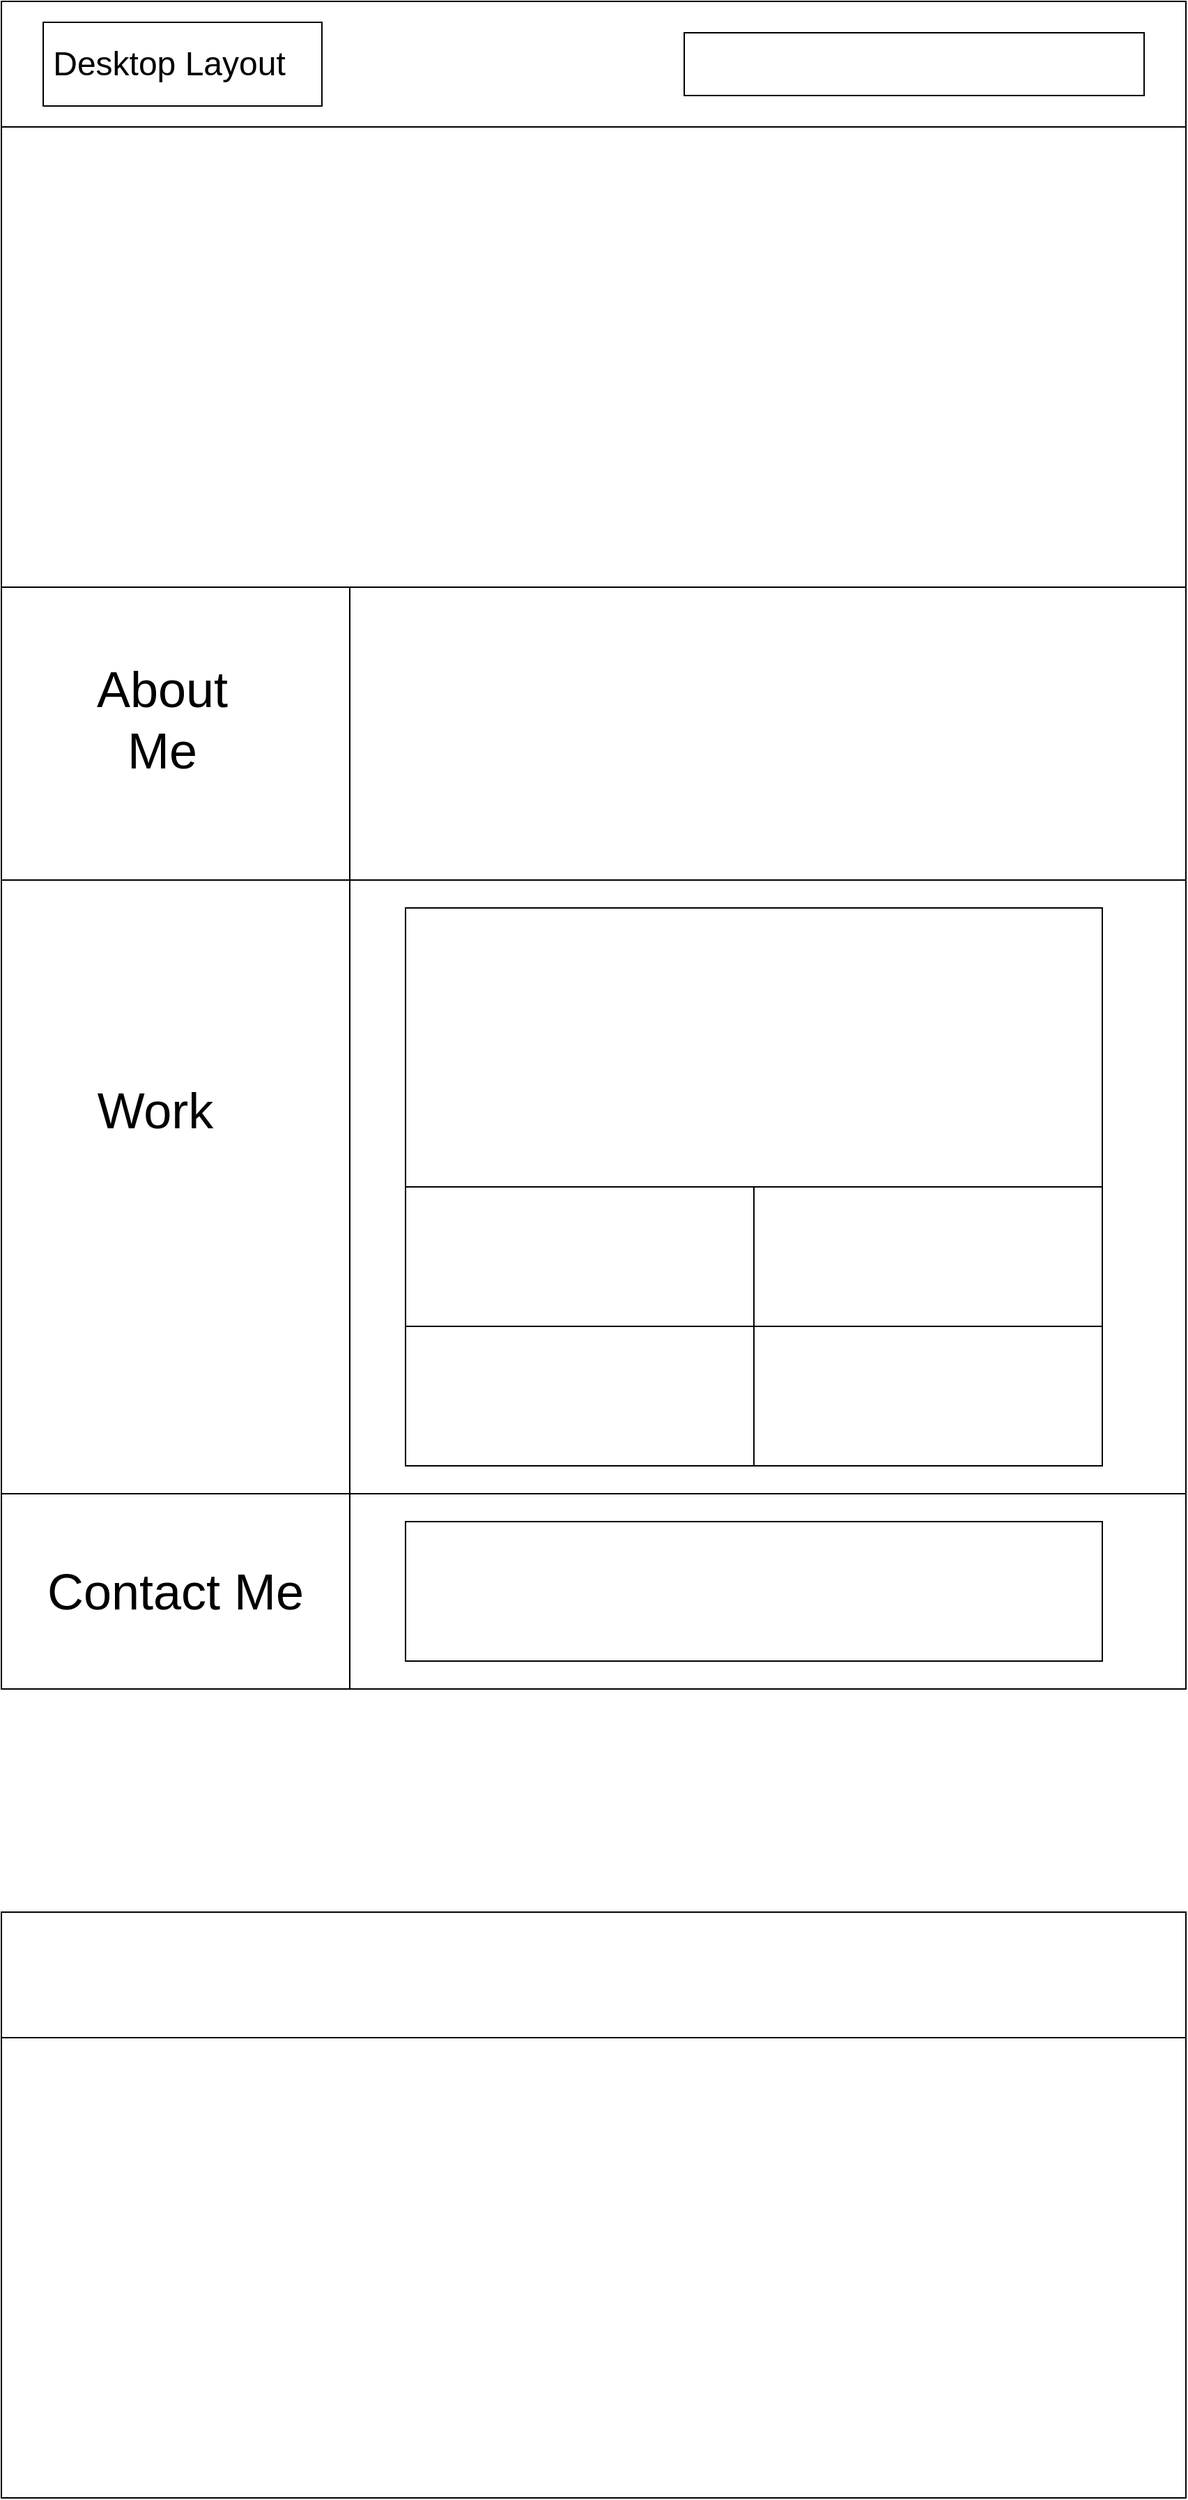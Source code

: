 <mxfile>
    <diagram id="gI5yYhP_lzlP08olRBEv" name="Page-1">
        <mxGraphModel dx="1118" dy="782" grid="1" gridSize="10" guides="1" tooltips="1" connect="1" arrows="1" fold="1" page="1" pageScale="1" pageWidth="850" pageHeight="1100" math="0" shadow="0">
            <root>
                <mxCell id="0"/>
                <mxCell id="1" parent="0"/>
                <mxCell id="2" value="" style="whiteSpace=wrap;html=1;" parent="1" vertex="1">
                    <mxGeometry width="850" height="90" as="geometry"/>
                </mxCell>
                <mxCell id="3" value="" style="whiteSpace=wrap;html=1;" parent="1" vertex="1">
                    <mxGeometry x="30" y="15" width="200" height="60" as="geometry"/>
                </mxCell>
                <mxCell id="4" value="" style="whiteSpace=wrap;html=1;" parent="1" vertex="1">
                    <mxGeometry x="490" y="22.5" width="330" height="45" as="geometry"/>
                </mxCell>
                <mxCell id="5" value="" style="whiteSpace=wrap;html=1;" parent="1" vertex="1">
                    <mxGeometry y="90" width="850" height="330" as="geometry"/>
                </mxCell>
                <mxCell id="6" value="" style="whiteSpace=wrap;html=1;" parent="1" vertex="1">
                    <mxGeometry y="420" width="850" height="210" as="geometry"/>
                </mxCell>
                <mxCell id="7" value="" style="whiteSpace=wrap;html=1;" parent="1" vertex="1">
                    <mxGeometry y="420" width="250" height="210" as="geometry"/>
                </mxCell>
                <UserObject label="https://github.com/blayne-04/BlayneFuller-Portfolio" link="https://github.com/blayne-04/BlayneFuller-Portfolio" id="10">
                    <mxCell style="whiteSpace=wrap;html=1;" parent="1" vertex="1">
                        <mxGeometry y="630" width="850" height="440" as="geometry"/>
                    </mxCell>
                </UserObject>
                <mxCell id="9" value="" style="whiteSpace=wrap;html=1;" parent="1" vertex="1">
                    <mxGeometry y="630" width="250" height="440" as="geometry"/>
                </mxCell>
                <mxCell id="11" value="&lt;font style=&quot;font-size: 36px&quot;&gt;Contact Me&lt;/font&gt;" style="whiteSpace=wrap;html=1;" parent="1" vertex="1">
                    <mxGeometry y="1070" width="250" height="140" as="geometry"/>
                </mxCell>
                <mxCell id="12" value="" style="whiteSpace=wrap;html=1;" parent="1" vertex="1">
                    <mxGeometry x="250" y="1070" width="600" height="140" as="geometry"/>
                </mxCell>
                <mxCell id="13" value="About&lt;br&gt;Me" style="text;html=1;resizable=0;autosize=1;align=center;verticalAlign=middle;points=[];fillColor=none;strokeColor=none;rounded=0;fontSize=36;" parent="1" vertex="1">
                    <mxGeometry x="60" y="470" width="110" height="90" as="geometry"/>
                </mxCell>
                <mxCell id="14" value="Work" style="text;html=1;resizable=0;autosize=1;align=center;verticalAlign=middle;points=[];fillColor=none;strokeColor=none;rounded=0;fontSize=36;" parent="1" vertex="1">
                    <mxGeometry x="60" y="770" width="100" height="50" as="geometry"/>
                </mxCell>
                <mxCell id="15" value="" style="whiteSpace=wrap;html=1;" parent="1" vertex="1">
                    <mxGeometry x="290" y="650" width="500" height="200" as="geometry"/>
                </mxCell>
                <mxCell id="16" value="" style="whiteSpace=wrap;html=1;" parent="1" vertex="1">
                    <mxGeometry x="290" y="850" width="250" height="100" as="geometry"/>
                </mxCell>
                <mxCell id="17" value="" style="whiteSpace=wrap;html=1;" parent="1" vertex="1">
                    <mxGeometry x="540" y="850" width="250" height="100" as="geometry"/>
                </mxCell>
                <mxCell id="18" value="" style="whiteSpace=wrap;html=1;" parent="1" vertex="1">
                    <mxGeometry x="290" y="950" width="250" height="100" as="geometry"/>
                </mxCell>
                <mxCell id="19" value="" style="whiteSpace=wrap;html=1;" parent="1" vertex="1">
                    <mxGeometry x="540" y="950" width="250" height="100" as="geometry"/>
                </mxCell>
                <mxCell id="21" value="&lt;font style=&quot;font-size: 24px&quot;&gt;Desktop Layout&lt;/font&gt;" style="text;html=1;resizable=0;autosize=1;align=center;verticalAlign=middle;points=[];fillColor=none;strokeColor=none;rounded=0;" parent="1" vertex="1">
                    <mxGeometry x="30" y="35" width="180" height="20" as="geometry"/>
                </mxCell>
                <mxCell id="22" value="" style="whiteSpace=wrap;html=1;fontSize=24;" parent="1" vertex="1">
                    <mxGeometry x="290" y="1090" width="500" height="100" as="geometry"/>
                </mxCell>
                <mxCell id="24" value="" style="whiteSpace=wrap;html=1;" vertex="1" parent="1">
                    <mxGeometry y="1370" width="850" height="90" as="geometry"/>
                </mxCell>
                <mxCell id="26" value="" style="whiteSpace=wrap;html=1;" vertex="1" parent="1">
                    <mxGeometry y="1460" width="850" height="330" as="geometry"/>
                </mxCell>
            </root>
        </mxGraphModel>
    </diagram>
</mxfile>